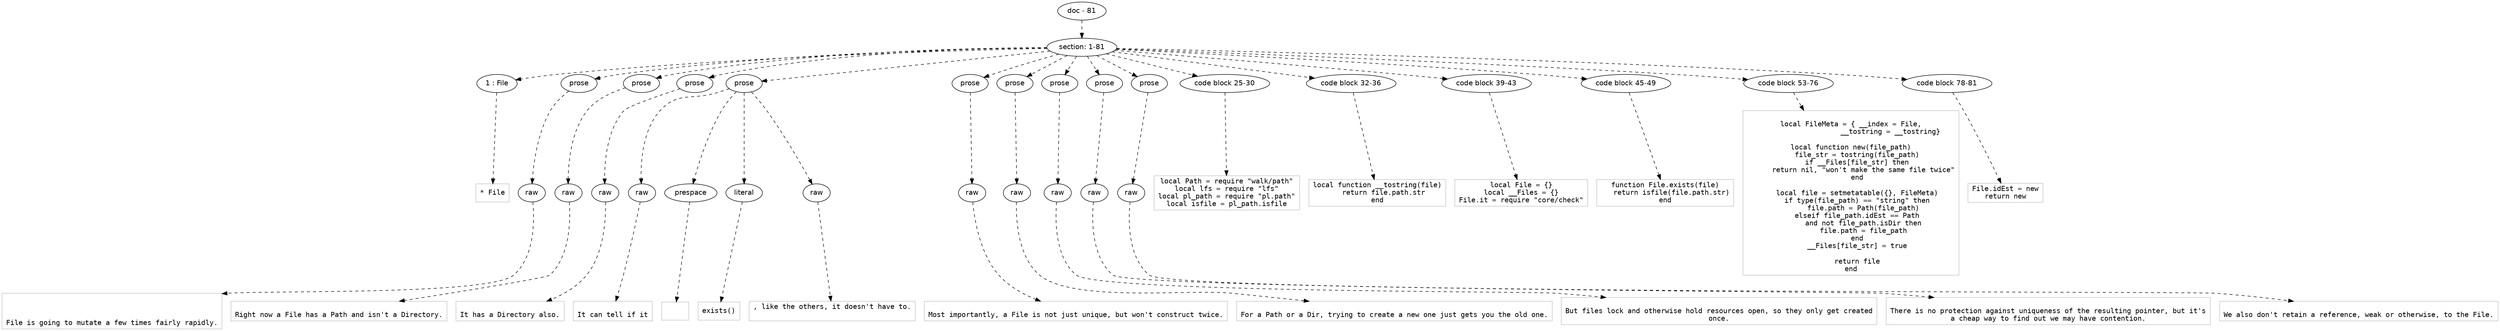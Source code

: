 digraph lpegNode {

node [fontname=Helvetica]
edge [style=dashed]

doc_0 [label="doc - 81"]


doc_0 -> { section_1}
{rank=same; section_1}

section_1 [label="section: 1-81"]


// END RANK doc_0

section_1 -> { header_2 prose_3 prose_4 prose_5 prose_6 prose_7 prose_8 prose_9 prose_10 prose_11 codeblock_12 codeblock_13 codeblock_14 codeblock_15 codeblock_16 codeblock_17}
{rank=same; header_2 prose_3 prose_4 prose_5 prose_6 prose_7 prose_8 prose_9 prose_10 prose_11 codeblock_12 codeblock_13 codeblock_14 codeblock_15 codeblock_16 codeblock_17}

header_2 [label="1 : File"]

prose_3 [label="prose"]

prose_4 [label="prose"]

prose_5 [label="prose"]

prose_6 [label="prose"]

prose_7 [label="prose"]

prose_8 [label="prose"]

prose_9 [label="prose"]

prose_10 [label="prose"]

prose_11 [label="prose"]

codeblock_12 [label="code block 25-30"]

codeblock_13 [label="code block 32-36"]

codeblock_14 [label="code block 39-43"]

codeblock_15 [label="code block 45-49"]

codeblock_16 [label="code block 53-76"]

codeblock_17 [label="code block 78-81"]


// END RANK section_1

header_2 -> leaf_18
leaf_18  [color=Gray,shape=rectangle,fontname=Inconsolata,label="* File"]
// END RANK header_2

prose_3 -> { raw_19}
{rank=same; raw_19}

raw_19 [label="raw"]


// END RANK prose_3

raw_19 -> leaf_20
leaf_20  [color=Gray,shape=rectangle,fontname=Inconsolata,label="


File is going to mutate a few times fairly rapidly.
"]
// END RANK raw_19

prose_4 -> { raw_21}
{rank=same; raw_21}

raw_21 [label="raw"]


// END RANK prose_4

raw_21 -> leaf_22
leaf_22  [color=Gray,shape=rectangle,fontname=Inconsolata,label="
Right now a File has a Path and isn't a Directory.
"]
// END RANK raw_21

prose_5 -> { raw_23}
{rank=same; raw_23}

raw_23 [label="raw"]


// END RANK prose_5

raw_23 -> leaf_24
leaf_24  [color=Gray,shape=rectangle,fontname=Inconsolata,label="
It has a Directory also.
"]
// END RANK raw_23

prose_6 -> { raw_25 prespace_26 literal_27 raw_28}
{rank=same; raw_25 prespace_26 literal_27 raw_28}

raw_25 [label="raw"]

prespace_26 [label="prespace"]

literal_27 [label="literal"]

raw_28 [label="raw"]


// END RANK prose_6

raw_25 -> leaf_29
leaf_29  [color=Gray,shape=rectangle,fontname=Inconsolata,label="
It can tell if it"]
// END RANK raw_25

prespace_26 -> leaf_30
leaf_30  [color=Gray,shape=rectangle,fontname=Inconsolata,label=" "]
// END RANK prespace_26

literal_27 -> leaf_31
leaf_31  [color=Gray,shape=rectangle,fontname=Inconsolata,label="exists()"]
// END RANK literal_27

raw_28 -> leaf_32
leaf_32  [color=Gray,shape=rectangle,fontname=Inconsolata,label=", like the others, it doesn't have to.

"]
// END RANK raw_28

prose_7 -> { raw_33}
{rank=same; raw_33}

raw_33 [label="raw"]


// END RANK prose_7

raw_33 -> leaf_34
leaf_34  [color=Gray,shape=rectangle,fontname=Inconsolata,label="
Most importantly, a File is not just unique, but won't construct twice.
"]
// END RANK raw_33

prose_8 -> { raw_35}
{rank=same; raw_35}

raw_35 [label="raw"]


// END RANK prose_8

raw_35 -> leaf_36
leaf_36  [color=Gray,shape=rectangle,fontname=Inconsolata,label="
For a Path or a Dir, trying to create a new one just gets you the old one.
"]
// END RANK raw_35

prose_9 -> { raw_37}
{rank=same; raw_37}

raw_37 [label="raw"]


// END RANK prose_9

raw_37 -> leaf_38
leaf_38  [color=Gray,shape=rectangle,fontname=Inconsolata,label="
But files lock and otherwise hold resources open, so they only get created
once.
"]
// END RANK raw_37

prose_10 -> { raw_39}
{rank=same; raw_39}

raw_39 [label="raw"]


// END RANK prose_10

raw_39 -> leaf_40
leaf_40  [color=Gray,shape=rectangle,fontname=Inconsolata,label="
There is no protection against uniqueness of the resulting pointer, but it's
a cheap way to find out we may have contention.
"]
// END RANK raw_39

prose_11 -> { raw_41}
{rank=same; raw_41}

raw_41 [label="raw"]


// END RANK prose_11

raw_41 -> leaf_42
leaf_42  [color=Gray,shape=rectangle,fontname=Inconsolata,label="
We also don't retain a reference, weak or otherwise, to the File.
"]
// END RANK raw_41

codeblock_12 -> leaf_43
leaf_43  [color=Gray,shape=rectangle,fontname=Inconsolata,label="local Path = require \"walk/path\"
local lfs = require \"lfs\"
local pl_path = require \"pl.path\"
local isfile = pl_path.isfile"]
// END RANK codeblock_12

codeblock_13 -> leaf_44
leaf_44  [color=Gray,shape=rectangle,fontname=Inconsolata,label="local function __tostring(file)
   return file.path.str
end"]
// END RANK codeblock_13

codeblock_14 -> leaf_45
leaf_45  [color=Gray,shape=rectangle,fontname=Inconsolata,label="local File = {}
local __Files = {}
File.it = require \"core/check\""]
// END RANK codeblock_14

codeblock_15 -> leaf_46
leaf_46  [color=Gray,shape=rectangle,fontname=Inconsolata,label="function File.exists(file)
   return isfile(file.path.str)
end"]
// END RANK codeblock_15

codeblock_16 -> leaf_47
leaf_47  [color=Gray,shape=rectangle,fontname=Inconsolata,label="
local FileMeta = { __index = File,
                   __tostring = __tostring}

local function new(file_path)
   file_str = tostring(file_path)
   if __Files[file_str] then
      return nil, \"won't make the same file twice\"
   end

   local file = setmetatable({}, FileMeta)
   if type(file_path) == \"string\" then
      file.path = Path(file_path)
   elseif file_path.idEst == Path
      and not file_path.isDir then
      file.path = file_path
   end
   __Files[file_str] = true

   return file
end
"]
// END RANK codeblock_16

codeblock_17 -> leaf_48
leaf_48  [color=Gray,shape=rectangle,fontname=Inconsolata,label="File.idEst = new
return new"]
// END RANK codeblock_17


}
